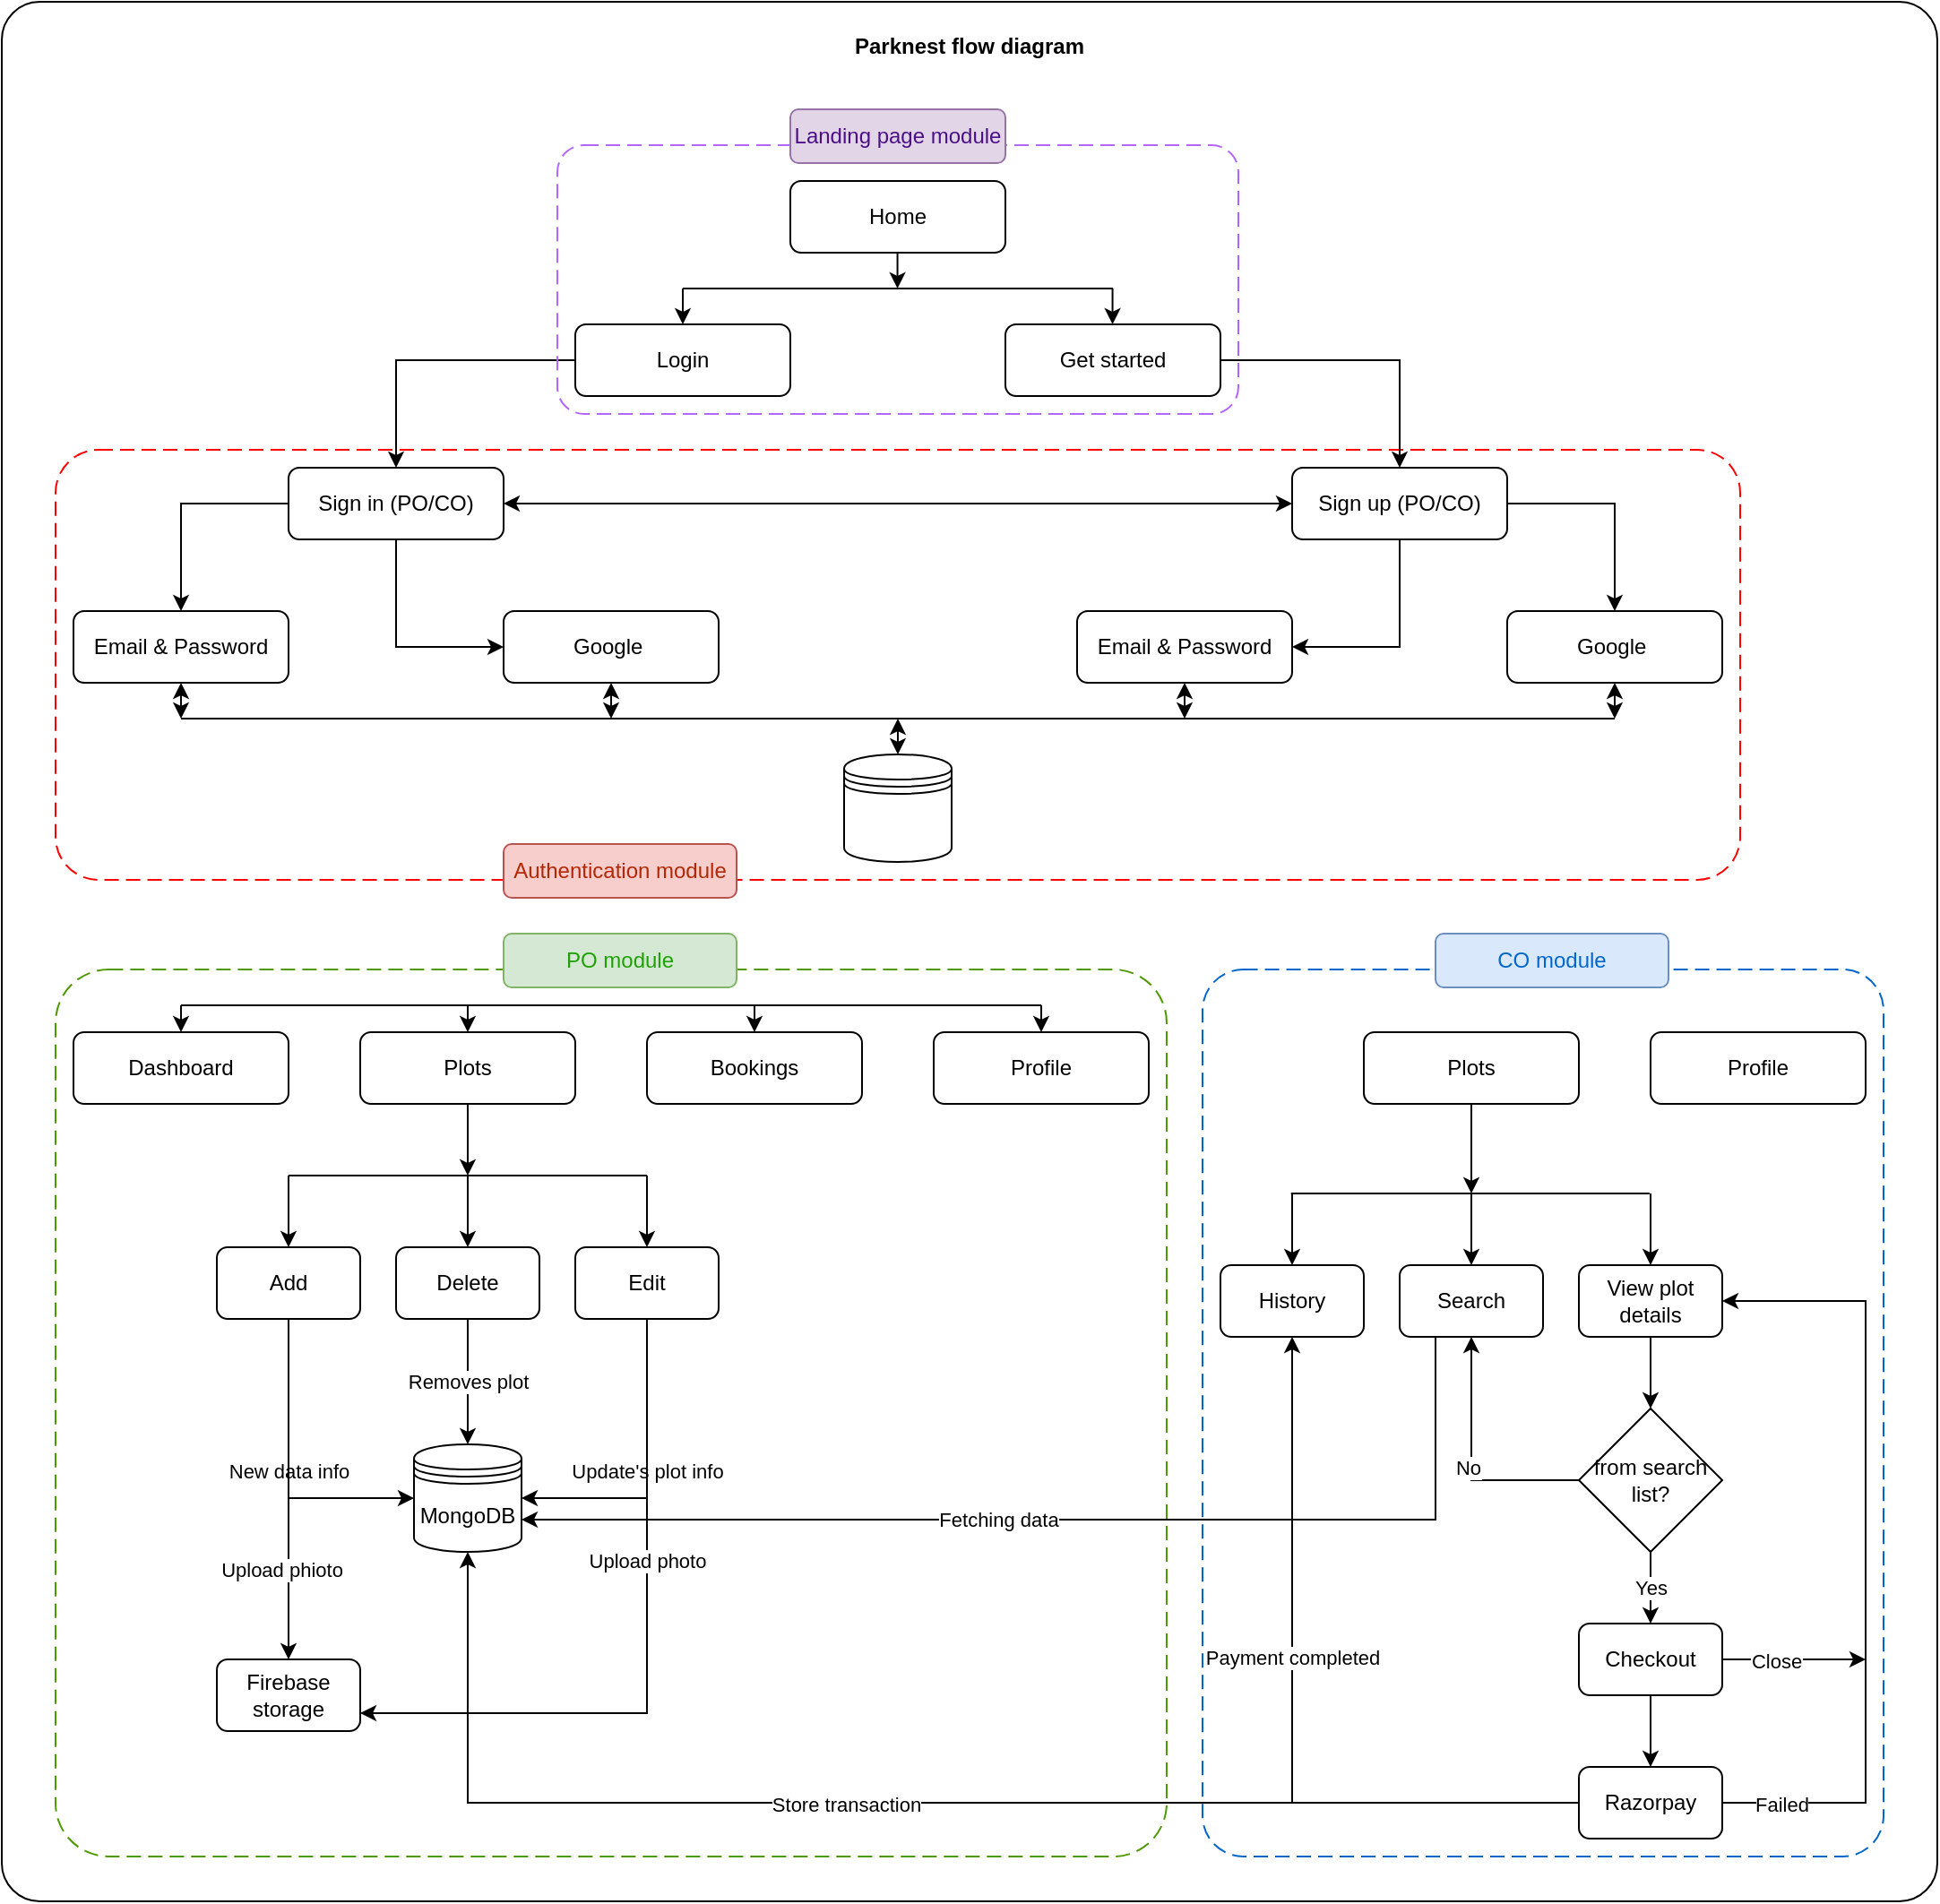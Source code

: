 <mxfile version="22.0.3" type="device">
  <diagram name="Page-1" id="-4GSD9OqZNhLOhjjK0Dt">
    <mxGraphModel dx="2233" dy="1911" grid="1" gridSize="10" guides="1" tooltips="1" connect="1" arrows="1" fold="1" page="1" pageScale="1" pageWidth="827" pageHeight="1169" math="0" shadow="0">
      <root>
        <mxCell id="0" />
        <mxCell id="1" parent="0" />
        <mxCell id="ph1OJptVyuive3qRqKqB-138" value="" style="rounded=1;arcSize=6;dashed=1;strokeColor=#0066CC;fillColor=none;gradientColor=none;dashPattern=8 4;strokeWidth=1;" parent="1" vertex="1">
          <mxGeometry x="430" y="520" width="380" height="495" as="geometry" />
        </mxCell>
        <mxCell id="ph1OJptVyuive3qRqKqB-157" value="" style="rounded=1;whiteSpace=wrap;html=1;fillColor=none;arcSize=2;" parent="1" vertex="1">
          <mxGeometry x="-240" y="-20" width="1080" height="1060" as="geometry" />
        </mxCell>
        <mxCell id="ph1OJptVyuive3qRqKqB-135" value="" style="rounded=1;arcSize=6;dashed=1;strokeColor=#4D9900;fillColor=none;gradientColor=none;dashPattern=8 4;strokeWidth=1;" parent="1" vertex="1">
          <mxGeometry x="-210" y="520" width="620" height="495" as="geometry" />
        </mxCell>
        <mxCell id="ph1OJptVyuive3qRqKqB-40" value="" style="rounded=1;arcSize=10;dashed=1;strokeColor=#ff0000;fillColor=none;gradientColor=none;dashPattern=8 4;strokeWidth=1;" parent="1" vertex="1">
          <mxGeometry x="-210" y="230" width="940" height="240" as="geometry" />
        </mxCell>
        <mxCell id="ph1OJptVyuive3qRqKqB-15" style="edgeStyle=orthogonalEdgeStyle;rounded=0;orthogonalLoop=1;jettySize=auto;html=1;entryX=0.5;entryY=0;entryDx=0;entryDy=0;" parent="1" source="ph1OJptVyuive3qRqKqB-1" target="ph1OJptVyuive3qRqKqB-4" edge="1">
          <mxGeometry relative="1" as="geometry" />
        </mxCell>
        <mxCell id="ph1OJptVyuive3qRqKqB-1" value="Login" style="rounded=1;whiteSpace=wrap;html=1;" parent="1" vertex="1">
          <mxGeometry x="80" y="160" width="120" height="40" as="geometry" />
        </mxCell>
        <mxCell id="ph1OJptVyuive3qRqKqB-2" value="Home" style="rounded=1;whiteSpace=wrap;html=1;" parent="1" vertex="1">
          <mxGeometry x="200" y="80" width="120" height="40" as="geometry" />
        </mxCell>
        <mxCell id="ph1OJptVyuive3qRqKqB-22" style="edgeStyle=orthogonalEdgeStyle;rounded=0;orthogonalLoop=1;jettySize=auto;html=1;entryX=0.5;entryY=0;entryDx=0;entryDy=0;" parent="1" source="ph1OJptVyuive3qRqKqB-4" target="ph1OJptVyuive3qRqKqB-8" edge="1">
          <mxGeometry relative="1" as="geometry">
            <Array as="points">
              <mxPoint x="-140" y="260" />
            </Array>
          </mxGeometry>
        </mxCell>
        <mxCell id="ph1OJptVyuive3qRqKqB-25" style="edgeStyle=orthogonalEdgeStyle;rounded=0;orthogonalLoop=1;jettySize=auto;html=1;entryX=0;entryY=0.5;entryDx=0;entryDy=0;" parent="1" source="ph1OJptVyuive3qRqKqB-4" target="ph1OJptVyuive3qRqKqB-9" edge="1">
          <mxGeometry relative="1" as="geometry" />
        </mxCell>
        <mxCell id="ph1OJptVyuive3qRqKqB-4" value="Sign in (PO/CO)" style="rounded=1;whiteSpace=wrap;html=1;" parent="1" vertex="1">
          <mxGeometry x="-80" y="240" width="120" height="40" as="geometry" />
        </mxCell>
        <mxCell id="ph1OJptVyuive3qRqKqB-16" style="edgeStyle=orthogonalEdgeStyle;rounded=0;orthogonalLoop=1;jettySize=auto;html=1;entryX=0.5;entryY=0;entryDx=0;entryDy=0;" parent="1" source="ph1OJptVyuive3qRqKqB-5" target="ph1OJptVyuive3qRqKqB-7" edge="1">
          <mxGeometry relative="1" as="geometry" />
        </mxCell>
        <mxCell id="ph1OJptVyuive3qRqKqB-5" value="Get started" style="rounded=1;whiteSpace=wrap;html=1;" parent="1" vertex="1">
          <mxGeometry x="320" y="160" width="120" height="40" as="geometry" />
        </mxCell>
        <mxCell id="ph1OJptVyuive3qRqKqB-17" style="edgeStyle=orthogonalEdgeStyle;rounded=0;orthogonalLoop=1;jettySize=auto;html=1;entryX=1;entryY=0.5;entryDx=0;entryDy=0;startArrow=classic;startFill=1;" parent="1" source="ph1OJptVyuive3qRqKqB-7" target="ph1OJptVyuive3qRqKqB-4" edge="1">
          <mxGeometry relative="1" as="geometry" />
        </mxCell>
        <mxCell id="ph1OJptVyuive3qRqKqB-23" style="edgeStyle=orthogonalEdgeStyle;rounded=0;orthogonalLoop=1;jettySize=auto;html=1;entryX=0.5;entryY=0;entryDx=0;entryDy=0;" parent="1" source="ph1OJptVyuive3qRqKqB-7" target="ph1OJptVyuive3qRqKqB-11" edge="1">
          <mxGeometry relative="1" as="geometry">
            <Array as="points">
              <mxPoint x="660" y="260" />
            </Array>
          </mxGeometry>
        </mxCell>
        <mxCell id="ph1OJptVyuive3qRqKqB-24" style="edgeStyle=orthogonalEdgeStyle;rounded=0;orthogonalLoop=1;jettySize=auto;html=1;entryX=1;entryY=0.5;entryDx=0;entryDy=0;" parent="1" source="ph1OJptVyuive3qRqKqB-7" target="ph1OJptVyuive3qRqKqB-10" edge="1">
          <mxGeometry relative="1" as="geometry" />
        </mxCell>
        <mxCell id="ph1OJptVyuive3qRqKqB-7" value="Sign up (PO/CO)" style="rounded=1;whiteSpace=wrap;html=1;" parent="1" vertex="1">
          <mxGeometry x="480" y="240" width="120" height="40" as="geometry" />
        </mxCell>
        <mxCell id="ph1OJptVyuive3qRqKqB-78" style="edgeStyle=orthogonalEdgeStyle;rounded=0;orthogonalLoop=1;jettySize=auto;html=1;startArrow=classic;startFill=1;" parent="1" source="ph1OJptVyuive3qRqKqB-8" edge="1">
          <mxGeometry relative="1" as="geometry">
            <mxPoint x="-140" y="380" as="targetPoint" />
          </mxGeometry>
        </mxCell>
        <mxCell id="ph1OJptVyuive3qRqKqB-8" value="Email &amp;amp; Password" style="rounded=1;whiteSpace=wrap;html=1;" parent="1" vertex="1">
          <mxGeometry x="-200" y="320" width="120" height="40" as="geometry" />
        </mxCell>
        <mxCell id="ph1OJptVyuive3qRqKqB-82" style="edgeStyle=orthogonalEdgeStyle;rounded=0;orthogonalLoop=1;jettySize=auto;html=1;startArrow=classic;startFill=1;" parent="1" source="ph1OJptVyuive3qRqKqB-9" edge="1">
          <mxGeometry relative="1" as="geometry">
            <mxPoint x="100" y="380" as="targetPoint" />
          </mxGeometry>
        </mxCell>
        <mxCell id="ph1OJptVyuive3qRqKqB-9" value="Google&amp;nbsp;" style="rounded=1;whiteSpace=wrap;html=1;" parent="1" vertex="1">
          <mxGeometry x="40" y="320" width="120" height="40" as="geometry" />
        </mxCell>
        <mxCell id="ph1OJptVyuive3qRqKqB-81" style="edgeStyle=orthogonalEdgeStyle;rounded=0;orthogonalLoop=1;jettySize=auto;html=1;startArrow=classic;startFill=1;" parent="1" source="ph1OJptVyuive3qRqKqB-10" edge="1">
          <mxGeometry relative="1" as="geometry">
            <mxPoint x="420" y="380" as="targetPoint" />
          </mxGeometry>
        </mxCell>
        <mxCell id="ph1OJptVyuive3qRqKqB-10" value="Email &amp;amp; Password" style="rounded=1;whiteSpace=wrap;html=1;" parent="1" vertex="1">
          <mxGeometry x="360" y="320" width="120" height="40" as="geometry" />
        </mxCell>
        <mxCell id="ph1OJptVyuive3qRqKqB-80" style="edgeStyle=orthogonalEdgeStyle;rounded=0;orthogonalLoop=1;jettySize=auto;html=1;startArrow=classic;startFill=1;" parent="1" source="ph1OJptVyuive3qRqKqB-11" edge="1">
          <mxGeometry relative="1" as="geometry">
            <mxPoint x="660" y="380" as="targetPoint" />
          </mxGeometry>
        </mxCell>
        <mxCell id="ph1OJptVyuive3qRqKqB-11" value="Google&amp;nbsp;" style="rounded=1;whiteSpace=wrap;html=1;" parent="1" vertex="1">
          <mxGeometry x="600" y="320" width="120" height="40" as="geometry" />
        </mxCell>
        <mxCell id="ph1OJptVyuive3qRqKqB-18" value="" style="endArrow=none;html=1;rounded=0;" parent="1" edge="1">
          <mxGeometry width="50" height="50" relative="1" as="geometry">
            <mxPoint x="140" y="140" as="sourcePoint" />
            <mxPoint x="380" y="140" as="targetPoint" />
          </mxGeometry>
        </mxCell>
        <mxCell id="ph1OJptVyuive3qRqKqB-19" value="" style="endArrow=none;html=1;rounded=0;exitX=0.5;exitY=0;exitDx=0;exitDy=0;startArrow=classic;startFill=1;" parent="1" source="ph1OJptVyuive3qRqKqB-1" edge="1">
          <mxGeometry width="50" height="50" relative="1" as="geometry">
            <mxPoint x="230" y="200" as="sourcePoint" />
            <mxPoint x="140" y="140" as="targetPoint" />
          </mxGeometry>
        </mxCell>
        <mxCell id="ph1OJptVyuive3qRqKqB-20" value="" style="endArrow=none;html=1;rounded=0;exitX=0.5;exitY=0;exitDx=0;exitDy=0;startArrow=classic;startFill=1;" parent="1" edge="1">
          <mxGeometry width="50" height="50" relative="1" as="geometry">
            <mxPoint x="379.78" y="160" as="sourcePoint" />
            <mxPoint x="379.78" y="140" as="targetPoint" />
          </mxGeometry>
        </mxCell>
        <mxCell id="ph1OJptVyuive3qRqKqB-21" value="" style="endArrow=none;html=1;rounded=0;exitX=0.5;exitY=0;exitDx=0;exitDy=0;startArrow=classic;startFill=1;" parent="1" edge="1">
          <mxGeometry width="50" height="50" relative="1" as="geometry">
            <mxPoint x="259.78" y="140" as="sourcePoint" />
            <mxPoint x="259.78" y="120" as="targetPoint" />
          </mxGeometry>
        </mxCell>
        <mxCell id="ph1OJptVyuive3qRqKqB-39" value="" style="rounded=1;arcSize=10;dashed=1;strokeColor=#B266FF;fillColor=none;gradientColor=none;dashPattern=8 4;strokeWidth=1;" parent="1" vertex="1">
          <mxGeometry x="70" y="60" width="380" height="150" as="geometry" />
        </mxCell>
        <mxCell id="ph1OJptVyuive3qRqKqB-41" value="Dashboard" style="rounded=1;whiteSpace=wrap;html=1;" parent="1" vertex="1">
          <mxGeometry x="-200" y="555" width="120" height="40" as="geometry" />
        </mxCell>
        <mxCell id="ph1OJptVyuive3qRqKqB-76" style="edgeStyle=orthogonalEdgeStyle;rounded=0;orthogonalLoop=1;jettySize=auto;html=1;" parent="1" source="ph1OJptVyuive3qRqKqB-42" edge="1">
          <mxGeometry relative="1" as="geometry">
            <mxPoint x="20" y="635.0" as="targetPoint" />
          </mxGeometry>
        </mxCell>
        <mxCell id="ph1OJptVyuive3qRqKqB-42" value="Plots" style="rounded=1;whiteSpace=wrap;html=1;" parent="1" vertex="1">
          <mxGeometry x="-40" y="555" width="120" height="40" as="geometry" />
        </mxCell>
        <mxCell id="ph1OJptVyuive3qRqKqB-43" value="Bookings" style="rounded=1;whiteSpace=wrap;html=1;" parent="1" vertex="1">
          <mxGeometry x="120" y="555" width="120" height="40" as="geometry" />
        </mxCell>
        <mxCell id="ph1OJptVyuive3qRqKqB-44" value="Profile" style="rounded=1;whiteSpace=wrap;html=1;" parent="1" vertex="1">
          <mxGeometry x="280" y="555" width="120" height="40" as="geometry" />
        </mxCell>
        <mxCell id="ph1OJptVyuive3qRqKqB-90" style="edgeStyle=orthogonalEdgeStyle;rounded=0;orthogonalLoop=1;jettySize=auto;html=1;" parent="1" source="ph1OJptVyuive3qRqKqB-46" edge="1">
          <mxGeometry relative="1" as="geometry">
            <mxPoint x="580" y="645.0" as="targetPoint" />
          </mxGeometry>
        </mxCell>
        <mxCell id="ph1OJptVyuive3qRqKqB-46" value="Plots" style="rounded=1;whiteSpace=wrap;html=1;" parent="1" vertex="1">
          <mxGeometry x="520" y="555" width="120" height="40" as="geometry" />
        </mxCell>
        <mxCell id="ph1OJptVyuive3qRqKqB-47" value="Profile" style="rounded=1;whiteSpace=wrap;html=1;" parent="1" vertex="1">
          <mxGeometry x="680" y="555" width="120" height="40" as="geometry" />
        </mxCell>
        <mxCell id="ph1OJptVyuive3qRqKqB-70" value="New data info" style="edgeStyle=orthogonalEdgeStyle;rounded=0;orthogonalLoop=1;jettySize=auto;html=1;entryX=0;entryY=0.5;entryDx=0;entryDy=0;" parent="1" source="ph1OJptVyuive3qRqKqB-62" target="ph1OJptVyuive3qRqKqB-66" edge="1">
          <mxGeometry relative="1" as="geometry">
            <Array as="points">
              <mxPoint x="-80" y="815" />
            </Array>
          </mxGeometry>
        </mxCell>
        <mxCell id="ph1OJptVyuive3qRqKqB-73" style="edgeStyle=orthogonalEdgeStyle;rounded=0;orthogonalLoop=1;jettySize=auto;html=1;endArrow=none;endFill=0;startArrow=classic;startFill=1;" parent="1" source="ph1OJptVyuive3qRqKqB-62" edge="1">
          <mxGeometry relative="1" as="geometry">
            <mxPoint x="-80" y="635" as="targetPoint" />
          </mxGeometry>
        </mxCell>
        <mxCell id="ph1OJptVyuive3qRqKqB-131" style="edgeStyle=orthogonalEdgeStyle;rounded=0;orthogonalLoop=1;jettySize=auto;html=1;" parent="1" source="ph1OJptVyuive3qRqKqB-62" target="ph1OJptVyuive3qRqKqB-126" edge="1">
          <mxGeometry relative="1" as="geometry" />
        </mxCell>
        <mxCell id="ph1OJptVyuive3qRqKqB-133" value="Upload phioto" style="edgeLabel;html=1;align=center;verticalAlign=middle;resizable=0;points=[];" parent="ph1OJptVyuive3qRqKqB-131" vertex="1" connectable="0">
          <mxGeometry x="0.482" y="-4" relative="1" as="geometry">
            <mxPoint y="-1" as="offset" />
          </mxGeometry>
        </mxCell>
        <mxCell id="ph1OJptVyuive3qRqKqB-62" value="Add" style="rounded=1;whiteSpace=wrap;html=1;" parent="1" vertex="1">
          <mxGeometry x="-120" y="675" width="80" height="40" as="geometry" />
        </mxCell>
        <mxCell id="ph1OJptVyuive3qRqKqB-68" value="Removes plot" style="edgeStyle=orthogonalEdgeStyle;rounded=0;orthogonalLoop=1;jettySize=auto;html=1;entryX=0.5;entryY=0;entryDx=0;entryDy=0;" parent="1" source="ph1OJptVyuive3qRqKqB-63" target="ph1OJptVyuive3qRqKqB-66" edge="1">
          <mxGeometry relative="1" as="geometry" />
        </mxCell>
        <mxCell id="ph1OJptVyuive3qRqKqB-75" style="edgeStyle=orthogonalEdgeStyle;rounded=0;orthogonalLoop=1;jettySize=auto;html=1;endArrow=none;endFill=0;startArrow=classic;startFill=1;" parent="1" source="ph1OJptVyuive3qRqKqB-63" edge="1">
          <mxGeometry relative="1" as="geometry">
            <mxPoint x="20" y="635" as="targetPoint" />
          </mxGeometry>
        </mxCell>
        <mxCell id="ph1OJptVyuive3qRqKqB-63" value="Delete" style="rounded=1;whiteSpace=wrap;html=1;" parent="1" vertex="1">
          <mxGeometry x="-20" y="675" width="80" height="40" as="geometry" />
        </mxCell>
        <mxCell id="ph1OJptVyuive3qRqKqB-71" value="Update&#39;s plot info" style="edgeStyle=orthogonalEdgeStyle;rounded=0;orthogonalLoop=1;jettySize=auto;html=1;entryX=1;entryY=0.5;entryDx=0;entryDy=0;" parent="1" source="ph1OJptVyuive3qRqKqB-64" target="ph1OJptVyuive3qRqKqB-66" edge="1">
          <mxGeometry x="-0.005" relative="1" as="geometry">
            <Array as="points">
              <mxPoint x="120" y="815" />
            </Array>
            <mxPoint as="offset" />
          </mxGeometry>
        </mxCell>
        <mxCell id="ph1OJptVyuive3qRqKqB-74" style="edgeStyle=orthogonalEdgeStyle;rounded=0;orthogonalLoop=1;jettySize=auto;html=1;endArrow=none;endFill=0;startArrow=classic;startFill=1;" parent="1" source="ph1OJptVyuive3qRqKqB-64" edge="1">
          <mxGeometry relative="1" as="geometry">
            <mxPoint x="120" y="635" as="targetPoint" />
          </mxGeometry>
        </mxCell>
        <mxCell id="ph1OJptVyuive3qRqKqB-129" style="edgeStyle=orthogonalEdgeStyle;rounded=0;orthogonalLoop=1;jettySize=auto;html=1;entryX=1;entryY=0.75;entryDx=0;entryDy=0;" parent="1" source="ph1OJptVyuive3qRqKqB-64" target="ph1OJptVyuive3qRqKqB-126" edge="1">
          <mxGeometry relative="1" as="geometry">
            <mxPoint x="120" y="965" as="targetPoint" />
            <Array as="points">
              <mxPoint x="120" y="935" />
            </Array>
          </mxGeometry>
        </mxCell>
        <mxCell id="ph1OJptVyuive3qRqKqB-134" value="Upload photo" style="edgeLabel;html=1;align=center;verticalAlign=middle;resizable=0;points=[];" parent="ph1OJptVyuive3qRqKqB-129" vertex="1" connectable="0">
          <mxGeometry x="-0.285" relative="1" as="geometry">
            <mxPoint y="-1" as="offset" />
          </mxGeometry>
        </mxCell>
        <mxCell id="ph1OJptVyuive3qRqKqB-64" value="Edit" style="rounded=1;whiteSpace=wrap;html=1;" parent="1" vertex="1">
          <mxGeometry x="80" y="675" width="80" height="40" as="geometry" />
        </mxCell>
        <mxCell id="ph1OJptVyuive3qRqKqB-66" value="MongoDB" style="shape=datastore;whiteSpace=wrap;html=1;" parent="1" vertex="1">
          <mxGeometry x="-10" y="785" width="60" height="60" as="geometry" />
        </mxCell>
        <mxCell id="ph1OJptVyuive3qRqKqB-79" style="edgeStyle=orthogonalEdgeStyle;rounded=0;orthogonalLoop=1;jettySize=auto;html=1;startArrow=classic;startFill=1;" parent="1" source="ph1OJptVyuive3qRqKqB-67" edge="1">
          <mxGeometry relative="1" as="geometry">
            <mxPoint x="260" y="380" as="targetPoint" />
          </mxGeometry>
        </mxCell>
        <mxCell id="ph1OJptVyuive3qRqKqB-67" value="" style="shape=datastore;whiteSpace=wrap;html=1;" parent="1" vertex="1">
          <mxGeometry x="230" y="400" width="60" height="60" as="geometry" />
        </mxCell>
        <mxCell id="ph1OJptVyuive3qRqKqB-72" value="" style="endArrow=none;html=1;rounded=0;" parent="1" edge="1">
          <mxGeometry width="50" height="50" relative="1" as="geometry">
            <mxPoint x="-80" y="635" as="sourcePoint" />
            <mxPoint x="120" y="635" as="targetPoint" />
          </mxGeometry>
        </mxCell>
        <mxCell id="ph1OJptVyuive3qRqKqB-77" value="" style="endArrow=none;html=1;rounded=0;" parent="1" edge="1">
          <mxGeometry width="50" height="50" relative="1" as="geometry">
            <mxPoint x="-140" y="380" as="sourcePoint" />
            <mxPoint x="660" y="380" as="targetPoint" />
          </mxGeometry>
        </mxCell>
        <mxCell id="ph1OJptVyuive3qRqKqB-92" style="edgeStyle=orthogonalEdgeStyle;rounded=0;orthogonalLoop=1;jettySize=auto;html=1;endArrow=none;endFill=0;startArrow=classic;startFill=1;" parent="1" source="ph1OJptVyuive3qRqKqB-83" edge="1">
          <mxGeometry relative="1" as="geometry">
            <mxPoint x="580" y="645.0" as="targetPoint" />
          </mxGeometry>
        </mxCell>
        <mxCell id="ph1OJptVyuive3qRqKqB-136" style="edgeStyle=orthogonalEdgeStyle;rounded=0;orthogonalLoop=1;jettySize=auto;html=1;exitX=0.25;exitY=1;exitDx=0;exitDy=0;entryX=1;entryY=0.7;entryDx=0;entryDy=0;" parent="1" source="ph1OJptVyuive3qRqKqB-83" target="ph1OJptVyuive3qRqKqB-66" edge="1">
          <mxGeometry relative="1" as="geometry" />
        </mxCell>
        <mxCell id="ph1OJptVyuive3qRqKqB-137" value="Fetching data" style="edgeLabel;html=1;align=center;verticalAlign=middle;resizable=0;points=[];" parent="ph1OJptVyuive3qRqKqB-136" vertex="1" connectable="0">
          <mxGeometry x="0.13" relative="1" as="geometry">
            <mxPoint as="offset" />
          </mxGeometry>
        </mxCell>
        <mxCell id="ph1OJptVyuive3qRqKqB-83" value="Search" style="rounded=1;whiteSpace=wrap;html=1;" parent="1" vertex="1">
          <mxGeometry x="540" y="685" width="80" height="40" as="geometry" />
        </mxCell>
        <mxCell id="ph1OJptVyuive3qRqKqB-91" style="edgeStyle=orthogonalEdgeStyle;rounded=0;orthogonalLoop=1;jettySize=auto;html=1;endArrow=none;endFill=0;startArrow=classic;startFill=1;" parent="1" source="ph1OJptVyuive3qRqKqB-84" edge="1">
          <mxGeometry relative="1" as="geometry">
            <mxPoint x="480" y="645.0" as="targetPoint" />
          </mxGeometry>
        </mxCell>
        <mxCell id="ph1OJptVyuive3qRqKqB-84" value="History" style="rounded=1;whiteSpace=wrap;html=1;" parent="1" vertex="1">
          <mxGeometry x="440" y="685" width="80" height="40" as="geometry" />
        </mxCell>
        <mxCell id="ph1OJptVyuive3qRqKqB-93" style="edgeStyle=orthogonalEdgeStyle;rounded=0;orthogonalLoop=1;jettySize=auto;html=1;endArrow=none;endFill=0;startArrow=classic;startFill=1;" parent="1" source="ph1OJptVyuive3qRqKqB-85" edge="1">
          <mxGeometry relative="1" as="geometry">
            <mxPoint x="680" y="645.0" as="targetPoint" />
          </mxGeometry>
        </mxCell>
        <mxCell id="ph1OJptVyuive3qRqKqB-104" style="edgeStyle=orthogonalEdgeStyle;rounded=0;orthogonalLoop=1;jettySize=auto;html=1;entryX=0.5;entryY=0;entryDx=0;entryDy=0;" parent="1" source="ph1OJptVyuive3qRqKqB-85" target="ph1OJptVyuive3qRqKqB-103" edge="1">
          <mxGeometry relative="1" as="geometry" />
        </mxCell>
        <mxCell id="ph1OJptVyuive3qRqKqB-85" value="View plot details" style="rounded=1;whiteSpace=wrap;html=1;" parent="1" vertex="1">
          <mxGeometry x="640" y="685" width="80" height="40" as="geometry" />
        </mxCell>
        <mxCell id="ph1OJptVyuive3qRqKqB-86" value="" style="endArrow=none;html=1;rounded=0;" parent="1" edge="1">
          <mxGeometry width="50" height="50" relative="1" as="geometry">
            <mxPoint x="479.39" y="645" as="sourcePoint" />
            <mxPoint x="679.39" y="645" as="targetPoint" />
          </mxGeometry>
        </mxCell>
        <mxCell id="ph1OJptVyuive3qRqKqB-101" style="edgeStyle=orthogonalEdgeStyle;rounded=0;orthogonalLoop=1;jettySize=auto;html=1;entryX=0.5;entryY=0;entryDx=0;entryDy=0;" parent="1" source="ph1OJptVyuive3qRqKqB-96" target="ph1OJptVyuive3qRqKqB-97" edge="1">
          <mxGeometry relative="1" as="geometry" />
        </mxCell>
        <mxCell id="ph1OJptVyuive3qRqKqB-112" style="edgeStyle=orthogonalEdgeStyle;rounded=0;orthogonalLoop=1;jettySize=auto;html=1;" parent="1" source="ph1OJptVyuive3qRqKqB-96" edge="1">
          <mxGeometry relative="1" as="geometry">
            <mxPoint x="800" y="905" as="targetPoint" />
          </mxGeometry>
        </mxCell>
        <mxCell id="ph1OJptVyuive3qRqKqB-116" value="Close" style="edgeLabel;html=1;align=center;verticalAlign=middle;resizable=0;points=[];" parent="ph1OJptVyuive3qRqKqB-112" vertex="1" connectable="0">
          <mxGeometry x="-0.258" y="-1" relative="1" as="geometry">
            <mxPoint as="offset" />
          </mxGeometry>
        </mxCell>
        <mxCell id="ph1OJptVyuive3qRqKqB-96" value="Checkout" style="rounded=1;whiteSpace=wrap;html=1;" parent="1" vertex="1">
          <mxGeometry x="640" y="885" width="80" height="40" as="geometry" />
        </mxCell>
        <mxCell id="ph1OJptVyuive3qRqKqB-107" style="edgeStyle=orthogonalEdgeStyle;rounded=0;orthogonalLoop=1;jettySize=auto;html=1;entryX=0.5;entryY=1;entryDx=0;entryDy=0;" parent="1" source="ph1OJptVyuive3qRqKqB-97" target="ph1OJptVyuive3qRqKqB-84" edge="1">
          <mxGeometry relative="1" as="geometry" />
        </mxCell>
        <mxCell id="ph1OJptVyuive3qRqKqB-118" value="Payment completed" style="edgeLabel;html=1;align=center;verticalAlign=middle;resizable=0;points=[];" parent="ph1OJptVyuive3qRqKqB-107" vertex="1" connectable="0">
          <mxGeometry x="-0.005" y="3" relative="1" as="geometry">
            <mxPoint x="3" y="-32" as="offset" />
          </mxGeometry>
        </mxCell>
        <mxCell id="ph1OJptVyuive3qRqKqB-109" style="edgeStyle=orthogonalEdgeStyle;rounded=0;orthogonalLoop=1;jettySize=auto;html=1;entryX=1;entryY=0.5;entryDx=0;entryDy=0;" parent="1" source="ph1OJptVyuive3qRqKqB-97" target="ph1OJptVyuive3qRqKqB-85" edge="1">
          <mxGeometry relative="1" as="geometry">
            <Array as="points">
              <mxPoint x="800" y="985" />
              <mxPoint x="800" y="705" />
            </Array>
          </mxGeometry>
        </mxCell>
        <mxCell id="ph1OJptVyuive3qRqKqB-113" value="Failed" style="edgeLabel;html=1;align=center;verticalAlign=middle;resizable=0;points=[];" parent="ph1OJptVyuive3qRqKqB-109" vertex="1" connectable="0">
          <mxGeometry x="-0.852" y="-1" relative="1" as="geometry">
            <mxPoint as="offset" />
          </mxGeometry>
        </mxCell>
        <mxCell id="ph1OJptVyuive3qRqKqB-119" style="edgeStyle=orthogonalEdgeStyle;rounded=0;orthogonalLoop=1;jettySize=auto;html=1;" parent="1" source="ph1OJptVyuive3qRqKqB-97" target="ph1OJptVyuive3qRqKqB-66" edge="1">
          <mxGeometry relative="1" as="geometry">
            <Array as="points">
              <mxPoint x="20" y="985" />
            </Array>
          </mxGeometry>
        </mxCell>
        <mxCell id="ph1OJptVyuive3qRqKqB-120" value="Store transaction" style="edgeLabel;html=1;align=center;verticalAlign=middle;resizable=0;points=[];" parent="ph1OJptVyuive3qRqKqB-119" vertex="1" connectable="0">
          <mxGeometry x="0.077" y="1" relative="1" as="geometry">
            <mxPoint as="offset" />
          </mxGeometry>
        </mxCell>
        <mxCell id="ph1OJptVyuive3qRqKqB-97" value="Razorpay" style="rounded=1;whiteSpace=wrap;html=1;" parent="1" vertex="1">
          <mxGeometry x="640" y="965" width="80" height="40" as="geometry" />
        </mxCell>
        <mxCell id="ph1OJptVyuive3qRqKqB-110" value="Yes" style="edgeStyle=orthogonalEdgeStyle;rounded=0;orthogonalLoop=1;jettySize=auto;html=1;entryX=0.5;entryY=0;entryDx=0;entryDy=0;" parent="1" source="ph1OJptVyuive3qRqKqB-103" target="ph1OJptVyuive3qRqKqB-96" edge="1">
          <mxGeometry relative="1" as="geometry" />
        </mxCell>
        <mxCell id="ph1OJptVyuive3qRqKqB-111" style="edgeStyle=orthogonalEdgeStyle;rounded=0;orthogonalLoop=1;jettySize=auto;html=1;entryX=0.5;entryY=1;entryDx=0;entryDy=0;" parent="1" source="ph1OJptVyuive3qRqKqB-103" target="ph1OJptVyuive3qRqKqB-83" edge="1">
          <mxGeometry relative="1" as="geometry" />
        </mxCell>
        <mxCell id="ph1OJptVyuive3qRqKqB-117" value="No" style="edgeLabel;html=1;align=center;verticalAlign=middle;resizable=0;points=[];" parent="ph1OJptVyuive3qRqKqB-111" vertex="1" connectable="0">
          <mxGeometry x="-0.03" y="2" relative="1" as="geometry">
            <mxPoint y="1" as="offset" />
          </mxGeometry>
        </mxCell>
        <mxCell id="ph1OJptVyuive3qRqKqB-103" value="from search list?" style="rhombus;whiteSpace=wrap;html=1;" parent="1" vertex="1">
          <mxGeometry x="640" y="765" width="80" height="80" as="geometry" />
        </mxCell>
        <mxCell id="ph1OJptVyuive3qRqKqB-126" value="Firebase storage" style="rounded=1;whiteSpace=wrap;html=1;" parent="1" vertex="1">
          <mxGeometry x="-120" y="905" width="80" height="40" as="geometry" />
        </mxCell>
        <mxCell id="ph1OJptVyuive3qRqKqB-141" value="&lt;font color=&quot;#4b1087&quot;&gt;Landing page module&lt;/font&gt;" style="rounded=1;whiteSpace=wrap;html=1;fillColor=#e1d5e7;strokeColor=#9673a6;" parent="1" vertex="1">
          <mxGeometry x="200" y="40" width="120" height="30" as="geometry" />
        </mxCell>
        <mxCell id="ph1OJptVyuive3qRqKqB-142" value="&lt;font color=&quot;#b32704&quot;&gt;Authentication module&lt;/font&gt;" style="rounded=1;whiteSpace=wrap;html=1;fillColor=#f8cecc;strokeColor=#b85450;" parent="1" vertex="1">
          <mxGeometry x="40" y="450" width="130" height="30" as="geometry" />
        </mxCell>
        <mxCell id="ph1OJptVyuive3qRqKqB-144" value="&lt;font color=&quot;#1fa105&quot;&gt;PO module&lt;/font&gt;" style="rounded=1;whiteSpace=wrap;html=1;fillColor=#d5e8d4;strokeColor=#82b366;" parent="1" vertex="1">
          <mxGeometry x="40" y="500" width="130" height="30" as="geometry" />
        </mxCell>
        <mxCell id="ph1OJptVyuive3qRqKqB-145" value="&lt;font color=&quot;#0066cc&quot;&gt;CO module&lt;/font&gt;" style="rounded=1;whiteSpace=wrap;html=1;fillColor=#dae8fc;strokeColor=#6c8ebf;" parent="1" vertex="1">
          <mxGeometry x="560" y="500" width="130" height="30" as="geometry" />
        </mxCell>
        <mxCell id="ph1OJptVyuive3qRqKqB-149" value="" style="endArrow=none;html=1;rounded=0;" parent="1" edge="1">
          <mxGeometry width="50" height="50" relative="1" as="geometry">
            <mxPoint x="-140" y="540" as="sourcePoint" />
            <mxPoint x="340" y="540" as="targetPoint" />
          </mxGeometry>
        </mxCell>
        <mxCell id="ph1OJptVyuive3qRqKqB-152" value="" style="endArrow=classic;html=1;rounded=0;entryX=0.5;entryY=0;entryDx=0;entryDy=0;" parent="1" target="ph1OJptVyuive3qRqKqB-41" edge="1">
          <mxGeometry width="50" height="50" relative="1" as="geometry">
            <mxPoint x="-140" y="540" as="sourcePoint" />
            <mxPoint x="-160" y="510" as="targetPoint" />
          </mxGeometry>
        </mxCell>
        <mxCell id="ph1OJptVyuive3qRqKqB-154" value="" style="endArrow=classic;html=1;rounded=0;entryX=0.5;entryY=0;entryDx=0;entryDy=0;" parent="1" target="ph1OJptVyuive3qRqKqB-42" edge="1">
          <mxGeometry width="50" height="50" relative="1" as="geometry">
            <mxPoint x="20" y="540" as="sourcePoint" />
            <mxPoint x="20" y="560" as="targetPoint" />
          </mxGeometry>
        </mxCell>
        <mxCell id="ph1OJptVyuive3qRqKqB-155" value="" style="endArrow=classic;html=1;rounded=0;entryX=0.5;entryY=0;entryDx=0;entryDy=0;" parent="1" target="ph1OJptVyuive3qRqKqB-43" edge="1">
          <mxGeometry width="50" height="50" relative="1" as="geometry">
            <mxPoint x="180" y="540" as="sourcePoint" />
            <mxPoint x="180" y="550" as="targetPoint" />
          </mxGeometry>
        </mxCell>
        <mxCell id="ph1OJptVyuive3qRqKqB-156" value="" style="endArrow=classic;html=1;rounded=0;entryX=0.5;entryY=0;entryDx=0;entryDy=0;" parent="1" target="ph1OJptVyuive3qRqKqB-44" edge="1">
          <mxGeometry width="50" height="50" relative="1" as="geometry">
            <mxPoint x="340" y="540" as="sourcePoint" />
            <mxPoint x="340" y="560" as="targetPoint" />
          </mxGeometry>
        </mxCell>
        <mxCell id="ph1OJptVyuive3qRqKqB-158" value="Parknest flow diagram" style="text;html=1;strokeColor=none;fillColor=none;align=center;verticalAlign=middle;whiteSpace=wrap;rounded=0;fontStyle=1" parent="1" vertex="1">
          <mxGeometry x="195" y="-10" width="210" height="30" as="geometry" />
        </mxCell>
      </root>
    </mxGraphModel>
  </diagram>
</mxfile>
